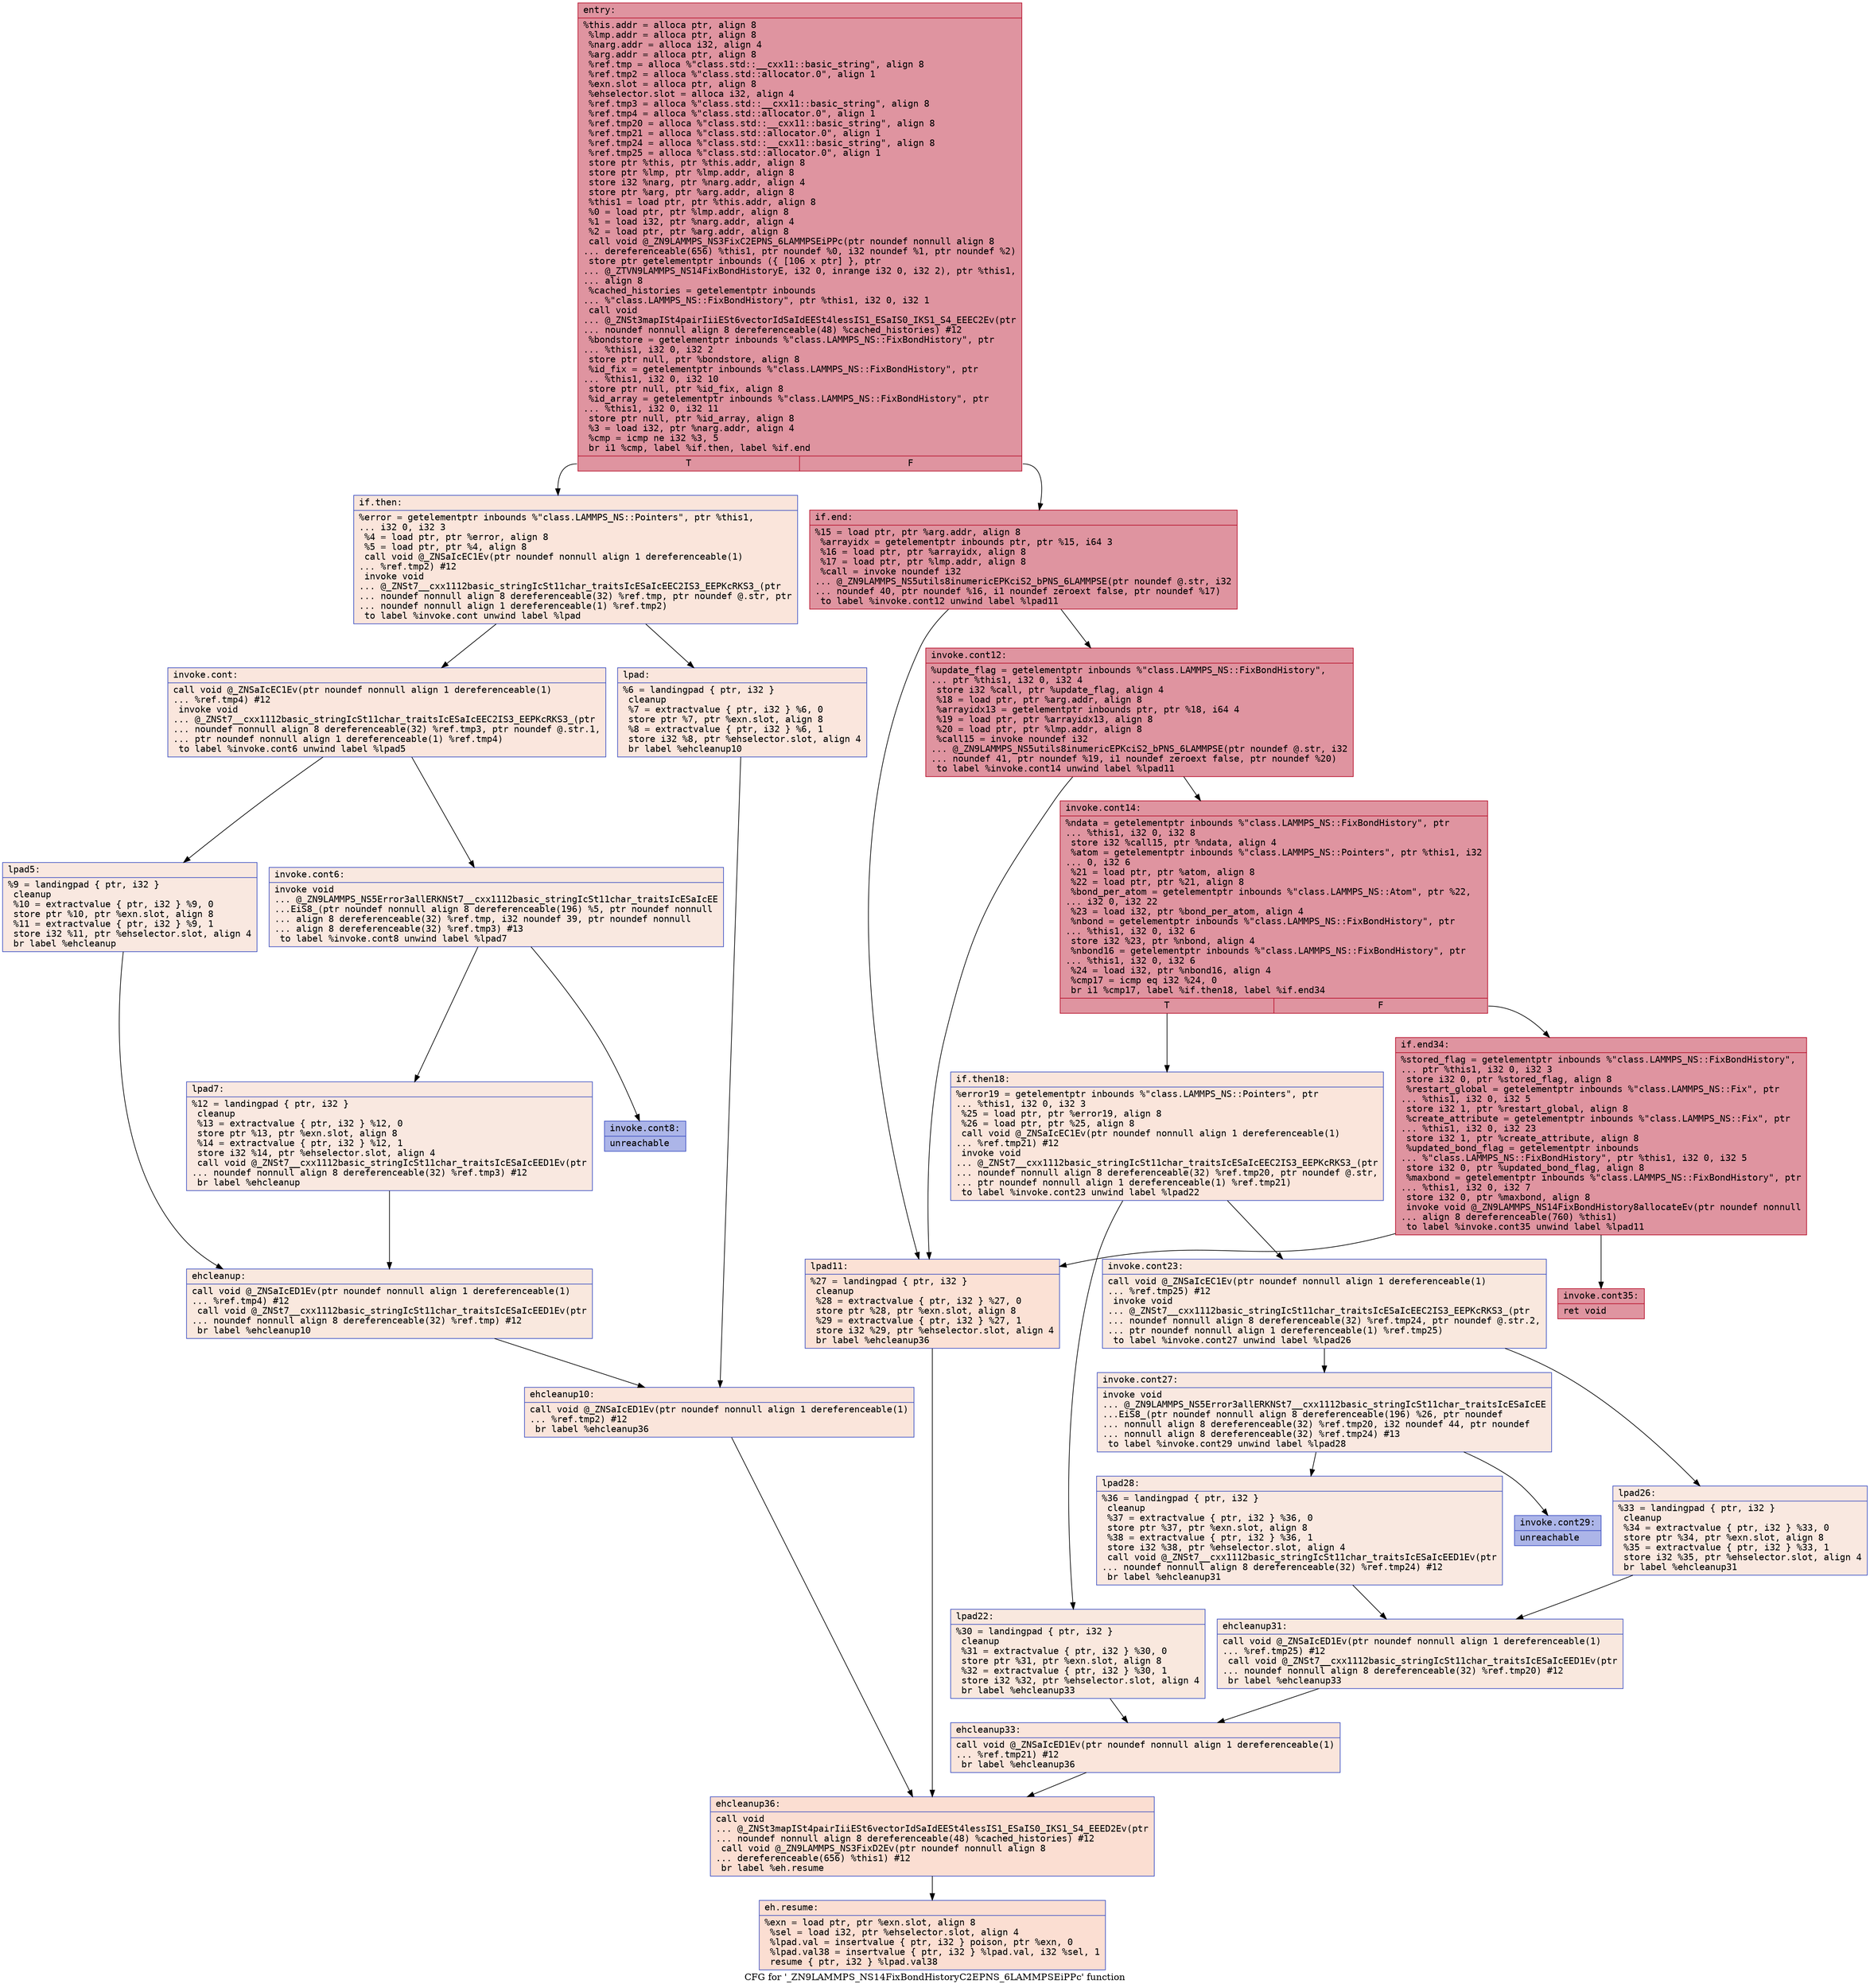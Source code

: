 digraph "CFG for '_ZN9LAMMPS_NS14FixBondHistoryC2EPNS_6LAMMPSEiPPc' function" {
	label="CFG for '_ZN9LAMMPS_NS14FixBondHistoryC2EPNS_6LAMMPSEiPPc' function";

	Node0x55e722c8c720 [shape=record,color="#b70d28ff", style=filled, fillcolor="#b70d2870" fontname="Courier",label="{entry:\l|  %this.addr = alloca ptr, align 8\l  %lmp.addr = alloca ptr, align 8\l  %narg.addr = alloca i32, align 4\l  %arg.addr = alloca ptr, align 8\l  %ref.tmp = alloca %\"class.std::__cxx11::basic_string\", align 8\l  %ref.tmp2 = alloca %\"class.std::allocator.0\", align 1\l  %exn.slot = alloca ptr, align 8\l  %ehselector.slot = alloca i32, align 4\l  %ref.tmp3 = alloca %\"class.std::__cxx11::basic_string\", align 8\l  %ref.tmp4 = alloca %\"class.std::allocator.0\", align 1\l  %ref.tmp20 = alloca %\"class.std::__cxx11::basic_string\", align 8\l  %ref.tmp21 = alloca %\"class.std::allocator.0\", align 1\l  %ref.tmp24 = alloca %\"class.std::__cxx11::basic_string\", align 8\l  %ref.tmp25 = alloca %\"class.std::allocator.0\", align 1\l  store ptr %this, ptr %this.addr, align 8\l  store ptr %lmp, ptr %lmp.addr, align 8\l  store i32 %narg, ptr %narg.addr, align 4\l  store ptr %arg, ptr %arg.addr, align 8\l  %this1 = load ptr, ptr %this.addr, align 8\l  %0 = load ptr, ptr %lmp.addr, align 8\l  %1 = load i32, ptr %narg.addr, align 4\l  %2 = load ptr, ptr %arg.addr, align 8\l  call void @_ZN9LAMMPS_NS3FixC2EPNS_6LAMMPSEiPPc(ptr noundef nonnull align 8\l... dereferenceable(656) %this1, ptr noundef %0, i32 noundef %1, ptr noundef %2)\l  store ptr getelementptr inbounds (\{ [106 x ptr] \}, ptr\l... @_ZTVN9LAMMPS_NS14FixBondHistoryE, i32 0, inrange i32 0, i32 2), ptr %this1,\l... align 8\l  %cached_histories = getelementptr inbounds\l... %\"class.LAMMPS_NS::FixBondHistory\", ptr %this1, i32 0, i32 1\l  call void\l... @_ZNSt3mapISt4pairIiiESt6vectorIdSaIdEESt4lessIS1_ESaIS0_IKS1_S4_EEEC2Ev(ptr\l... noundef nonnull align 8 dereferenceable(48) %cached_histories) #12\l  %bondstore = getelementptr inbounds %\"class.LAMMPS_NS::FixBondHistory\", ptr\l... %this1, i32 0, i32 2\l  store ptr null, ptr %bondstore, align 8\l  %id_fix = getelementptr inbounds %\"class.LAMMPS_NS::FixBondHistory\", ptr\l... %this1, i32 0, i32 10\l  store ptr null, ptr %id_fix, align 8\l  %id_array = getelementptr inbounds %\"class.LAMMPS_NS::FixBondHistory\", ptr\l... %this1, i32 0, i32 11\l  store ptr null, ptr %id_array, align 8\l  %3 = load i32, ptr %narg.addr, align 4\l  %cmp = icmp ne i32 %3, 5\l  br i1 %cmp, label %if.then, label %if.end\l|{<s0>T|<s1>F}}"];
	Node0x55e722c8c720:s0 -> Node0x55e722c8ec40[tooltip="entry -> if.then\nProbability 0.00%" ];
	Node0x55e722c8c720:s1 -> Node0x55e722c8f8f0[tooltip="entry -> if.end\nProbability 100.00%" ];
	Node0x55e722c8ec40 [shape=record,color="#3d50c3ff", style=filled, fillcolor="#f4c5ad70" fontname="Courier",label="{if.then:\l|  %error = getelementptr inbounds %\"class.LAMMPS_NS::Pointers\", ptr %this1,\l... i32 0, i32 3\l  %4 = load ptr, ptr %error, align 8\l  %5 = load ptr, ptr %4, align 8\l  call void @_ZNSaIcEC1Ev(ptr noundef nonnull align 1 dereferenceable(1)\l... %ref.tmp2) #12\l  invoke void\l... @_ZNSt7__cxx1112basic_stringIcSt11char_traitsIcESaIcEEC2IS3_EEPKcRKS3_(ptr\l... noundef nonnull align 8 dereferenceable(32) %ref.tmp, ptr noundef @.str, ptr\l... noundef nonnull align 1 dereferenceable(1) %ref.tmp2)\l          to label %invoke.cont unwind label %lpad\l}"];
	Node0x55e722c8ec40 -> Node0x55e722c8ff10[tooltip="if.then -> invoke.cont\nProbability 50.00%" ];
	Node0x55e722c8ec40 -> Node0x55e722c8fff0[tooltip="if.then -> lpad\nProbability 50.00%" ];
	Node0x55e722c8ff10 [shape=record,color="#3d50c3ff", style=filled, fillcolor="#f3c7b170" fontname="Courier",label="{invoke.cont:\l|  call void @_ZNSaIcEC1Ev(ptr noundef nonnull align 1 dereferenceable(1)\l... %ref.tmp4) #12\l  invoke void\l... @_ZNSt7__cxx1112basic_stringIcSt11char_traitsIcESaIcEEC2IS3_EEPKcRKS3_(ptr\l... noundef nonnull align 8 dereferenceable(32) %ref.tmp3, ptr noundef @.str.1,\l... ptr noundef nonnull align 1 dereferenceable(1) %ref.tmp4)\l          to label %invoke.cont6 unwind label %lpad5\l}"];
	Node0x55e722c8ff10 -> Node0x55e722c90b90[tooltip="invoke.cont -> invoke.cont6\nProbability 50.00%" ];
	Node0x55e722c8ff10 -> Node0x55e722c90be0[tooltip="invoke.cont -> lpad5\nProbability 50.00%" ];
	Node0x55e722c90b90 [shape=record,color="#3d50c3ff", style=filled, fillcolor="#f1ccb870" fontname="Courier",label="{invoke.cont6:\l|  invoke void\l... @_ZN9LAMMPS_NS5Error3allERKNSt7__cxx1112basic_stringIcSt11char_traitsIcESaIcEE\l...EiS8_(ptr noundef nonnull align 8 dereferenceable(196) %5, ptr noundef nonnull\l... align 8 dereferenceable(32) %ref.tmp, i32 noundef 39, ptr noundef nonnull\l... align 8 dereferenceable(32) %ref.tmp3) #13\l          to label %invoke.cont8 unwind label %lpad7\l}"];
	Node0x55e722c90b90 -> Node0x55e722c90b40[tooltip="invoke.cont6 -> invoke.cont8\nProbability 0.00%" ];
	Node0x55e722c90b90 -> Node0x55e722c90f60[tooltip="invoke.cont6 -> lpad7\nProbability 100.00%" ];
	Node0x55e722c90b40 [shape=record,color="#3d50c3ff", style=filled, fillcolor="#4358cb70" fontname="Courier",label="{invoke.cont8:\l|  unreachable\l}"];
	Node0x55e722c8fff0 [shape=record,color="#3d50c3ff", style=filled, fillcolor="#f3c7b170" fontname="Courier",label="{lpad:\l|  %6 = landingpad \{ ptr, i32 \}\l          cleanup\l  %7 = extractvalue \{ ptr, i32 \} %6, 0\l  store ptr %7, ptr %exn.slot, align 8\l  %8 = extractvalue \{ ptr, i32 \} %6, 1\l  store i32 %8, ptr %ehselector.slot, align 4\l  br label %ehcleanup10\l}"];
	Node0x55e722c8fff0 -> Node0x55e722c91600[tooltip="lpad -> ehcleanup10\nProbability 100.00%" ];
	Node0x55e722c90be0 [shape=record,color="#3d50c3ff", style=filled, fillcolor="#f1ccb870" fontname="Courier",label="{lpad5:\l|  %9 = landingpad \{ ptr, i32 \}\l          cleanup\l  %10 = extractvalue \{ ptr, i32 \} %9, 0\l  store ptr %10, ptr %exn.slot, align 8\l  %11 = extractvalue \{ ptr, i32 \} %9, 1\l  store i32 %11, ptr %ehselector.slot, align 4\l  br label %ehcleanup\l}"];
	Node0x55e722c90be0 -> Node0x55e722c91950[tooltip="lpad5 -> ehcleanup\nProbability 100.00%" ];
	Node0x55e722c90f60 [shape=record,color="#3d50c3ff", style=filled, fillcolor="#f1ccb870" fontname="Courier",label="{lpad7:\l|  %12 = landingpad \{ ptr, i32 \}\l          cleanup\l  %13 = extractvalue \{ ptr, i32 \} %12, 0\l  store ptr %13, ptr %exn.slot, align 8\l  %14 = extractvalue \{ ptr, i32 \} %12, 1\l  store i32 %14, ptr %ehselector.slot, align 4\l  call void @_ZNSt7__cxx1112basic_stringIcSt11char_traitsIcESaIcEED1Ev(ptr\l... noundef nonnull align 8 dereferenceable(32) %ref.tmp3) #12\l  br label %ehcleanup\l}"];
	Node0x55e722c90f60 -> Node0x55e722c91950[tooltip="lpad7 -> ehcleanup\nProbability 100.00%" ];
	Node0x55e722c91950 [shape=record,color="#3d50c3ff", style=filled, fillcolor="#f2cab570" fontname="Courier",label="{ehcleanup:\l|  call void @_ZNSaIcED1Ev(ptr noundef nonnull align 1 dereferenceable(1)\l... %ref.tmp4) #12\l  call void @_ZNSt7__cxx1112basic_stringIcSt11char_traitsIcESaIcEED1Ev(ptr\l... noundef nonnull align 8 dereferenceable(32) %ref.tmp) #12\l  br label %ehcleanup10\l}"];
	Node0x55e722c91950 -> Node0x55e722c91600[tooltip="ehcleanup -> ehcleanup10\nProbability 100.00%" ];
	Node0x55e722c91600 [shape=record,color="#3d50c3ff", style=filled, fillcolor="#f4c5ad70" fontname="Courier",label="{ehcleanup10:\l|  call void @_ZNSaIcED1Ev(ptr noundef nonnull align 1 dereferenceable(1)\l... %ref.tmp2) #12\l  br label %ehcleanup36\l}"];
	Node0x55e722c91600 -> Node0x55e722c923b0[tooltip="ehcleanup10 -> ehcleanup36\nProbability 100.00%" ];
	Node0x55e722c8f8f0 [shape=record,color="#b70d28ff", style=filled, fillcolor="#b70d2870" fontname="Courier",label="{if.end:\l|  %15 = load ptr, ptr %arg.addr, align 8\l  %arrayidx = getelementptr inbounds ptr, ptr %15, i64 3\l  %16 = load ptr, ptr %arrayidx, align 8\l  %17 = load ptr, ptr %lmp.addr, align 8\l  %call = invoke noundef i32\l... @_ZN9LAMMPS_NS5utils8inumericEPKciS2_bPNS_6LAMMPSE(ptr noundef @.str, i32\l... noundef 40, ptr noundef %16, i1 noundef zeroext false, ptr noundef %17)\l          to label %invoke.cont12 unwind label %lpad11\l}"];
	Node0x55e722c8f8f0 -> Node0x55e722c927a0[tooltip="if.end -> invoke.cont12\nProbability 100.00%" ];
	Node0x55e722c8f8f0 -> Node0x55e722c92820[tooltip="if.end -> lpad11\nProbability 0.00%" ];
	Node0x55e722c927a0 [shape=record,color="#b70d28ff", style=filled, fillcolor="#b70d2870" fontname="Courier",label="{invoke.cont12:\l|  %update_flag = getelementptr inbounds %\"class.LAMMPS_NS::FixBondHistory\",\l... ptr %this1, i32 0, i32 4\l  store i32 %call, ptr %update_flag, align 4\l  %18 = load ptr, ptr %arg.addr, align 8\l  %arrayidx13 = getelementptr inbounds ptr, ptr %18, i64 4\l  %19 = load ptr, ptr %arrayidx13, align 8\l  %20 = load ptr, ptr %lmp.addr, align 8\l  %call15 = invoke noundef i32\l... @_ZN9LAMMPS_NS5utils8inumericEPKciS2_bPNS_6LAMMPSE(ptr noundef @.str, i32\l... noundef 41, ptr noundef %19, i1 noundef zeroext false, ptr noundef %20)\l          to label %invoke.cont14 unwind label %lpad11\l}"];
	Node0x55e722c927a0 -> Node0x55e722c93010[tooltip="invoke.cont12 -> invoke.cont14\nProbability 100.00%" ];
	Node0x55e722c927a0 -> Node0x55e722c92820[tooltip="invoke.cont12 -> lpad11\nProbability 0.00%" ];
	Node0x55e722c93010 [shape=record,color="#b70d28ff", style=filled, fillcolor="#b70d2870" fontname="Courier",label="{invoke.cont14:\l|  %ndata = getelementptr inbounds %\"class.LAMMPS_NS::FixBondHistory\", ptr\l... %this1, i32 0, i32 8\l  store i32 %call15, ptr %ndata, align 4\l  %atom = getelementptr inbounds %\"class.LAMMPS_NS::Pointers\", ptr %this1, i32\l... 0, i32 6\l  %21 = load ptr, ptr %atom, align 8\l  %22 = load ptr, ptr %21, align 8\l  %bond_per_atom = getelementptr inbounds %\"class.LAMMPS_NS::Atom\", ptr %22,\l... i32 0, i32 22\l  %23 = load i32, ptr %bond_per_atom, align 4\l  %nbond = getelementptr inbounds %\"class.LAMMPS_NS::FixBondHistory\", ptr\l... %this1, i32 0, i32 6\l  store i32 %23, ptr %nbond, align 4\l  %nbond16 = getelementptr inbounds %\"class.LAMMPS_NS::FixBondHistory\", ptr\l... %this1, i32 0, i32 6\l  %24 = load i32, ptr %nbond16, align 4\l  %cmp17 = icmp eq i32 %24, 0\l  br i1 %cmp17, label %if.then18, label %if.end34\l|{<s0>T|<s1>F}}"];
	Node0x55e722c93010:s0 -> Node0x55e722c94190[tooltip="invoke.cont14 -> if.then18\nProbability 0.00%" ];
	Node0x55e722c93010:s1 -> Node0x55e722c94210[tooltip="invoke.cont14 -> if.end34\nProbability 100.00%" ];
	Node0x55e722c94190 [shape=record,color="#3d50c3ff", style=filled, fillcolor="#f4c5ad70" fontname="Courier",label="{if.then18:\l|  %error19 = getelementptr inbounds %\"class.LAMMPS_NS::Pointers\", ptr\l... %this1, i32 0, i32 3\l  %25 = load ptr, ptr %error19, align 8\l  %26 = load ptr, ptr %25, align 8\l  call void @_ZNSaIcEC1Ev(ptr noundef nonnull align 1 dereferenceable(1)\l... %ref.tmp21) #12\l  invoke void\l... @_ZNSt7__cxx1112basic_stringIcSt11char_traitsIcESaIcEEC2IS3_EEPKcRKS3_(ptr\l... noundef nonnull align 8 dereferenceable(32) %ref.tmp20, ptr noundef @.str,\l... ptr noundef nonnull align 1 dereferenceable(1) %ref.tmp21)\l          to label %invoke.cont23 unwind label %lpad22\l}"];
	Node0x55e722c94190 -> Node0x55e722c94700[tooltip="if.then18 -> invoke.cont23\nProbability 50.00%" ];
	Node0x55e722c94190 -> Node0x55e722c94780[tooltip="if.then18 -> lpad22\nProbability 50.00%" ];
	Node0x55e722c94700 [shape=record,color="#3d50c3ff", style=filled, fillcolor="#f2cab570" fontname="Courier",label="{invoke.cont23:\l|  call void @_ZNSaIcEC1Ev(ptr noundef nonnull align 1 dereferenceable(1)\l... %ref.tmp25) #12\l  invoke void\l... @_ZNSt7__cxx1112basic_stringIcSt11char_traitsIcESaIcEEC2IS3_EEPKcRKS3_(ptr\l... noundef nonnull align 8 dereferenceable(32) %ref.tmp24, ptr noundef @.str.2,\l... ptr noundef nonnull align 1 dereferenceable(1) %ref.tmp25)\l          to label %invoke.cont27 unwind label %lpad26\l}"];
	Node0x55e722c94700 -> Node0x55e722c94b00[tooltip="invoke.cont23 -> invoke.cont27\nProbability 50.00%" ];
	Node0x55e722c94700 -> Node0x55e722c94b50[tooltip="invoke.cont23 -> lpad26\nProbability 50.00%" ];
	Node0x55e722c94b00 [shape=record,color="#3d50c3ff", style=filled, fillcolor="#f1ccb870" fontname="Courier",label="{invoke.cont27:\l|  invoke void\l... @_ZN9LAMMPS_NS5Error3allERKNSt7__cxx1112basic_stringIcSt11char_traitsIcESaIcEE\l...EiS8_(ptr noundef nonnull align 8 dereferenceable(196) %26, ptr noundef\l... nonnull align 8 dereferenceable(32) %ref.tmp20, i32 noundef 44, ptr noundef\l... nonnull align 8 dereferenceable(32) %ref.tmp24) #13\l          to label %invoke.cont29 unwind label %lpad28\l}"];
	Node0x55e722c94b00 -> Node0x55e722c94ab0[tooltip="invoke.cont27 -> invoke.cont29\nProbability 0.00%" ];
	Node0x55e722c94b00 -> Node0x55e722c94e70[tooltip="invoke.cont27 -> lpad28\nProbability 100.00%" ];
	Node0x55e722c94ab0 [shape=record,color="#3d50c3ff", style=filled, fillcolor="#4358cb70" fontname="Courier",label="{invoke.cont29:\l|  unreachable\l}"];
	Node0x55e722c92820 [shape=record,color="#3d50c3ff", style=filled, fillcolor="#f7bca170" fontname="Courier",label="{lpad11:\l|  %27 = landingpad \{ ptr, i32 \}\l          cleanup\l  %28 = extractvalue \{ ptr, i32 \} %27, 0\l  store ptr %28, ptr %exn.slot, align 8\l  %29 = extractvalue \{ ptr, i32 \} %27, 1\l  store i32 %29, ptr %ehselector.slot, align 4\l  br label %ehcleanup36\l}"];
	Node0x55e722c92820 -> Node0x55e722c923b0[tooltip="lpad11 -> ehcleanup36\nProbability 100.00%" ];
	Node0x55e722c94780 [shape=record,color="#3d50c3ff", style=filled, fillcolor="#f2cab570" fontname="Courier",label="{lpad22:\l|  %30 = landingpad \{ ptr, i32 \}\l          cleanup\l  %31 = extractvalue \{ ptr, i32 \} %30, 0\l  store ptr %31, ptr %exn.slot, align 8\l  %32 = extractvalue \{ ptr, i32 \} %30, 1\l  store i32 %32, ptr %ehselector.slot, align 4\l  br label %ehcleanup33\l}"];
	Node0x55e722c94780 -> Node0x55e722c95700[tooltip="lpad22 -> ehcleanup33\nProbability 100.00%" ];
	Node0x55e722c94b50 [shape=record,color="#3d50c3ff", style=filled, fillcolor="#f1ccb870" fontname="Courier",label="{lpad26:\l|  %33 = landingpad \{ ptr, i32 \}\l          cleanup\l  %34 = extractvalue \{ ptr, i32 \} %33, 0\l  store ptr %34, ptr %exn.slot, align 8\l  %35 = extractvalue \{ ptr, i32 \} %33, 1\l  store i32 %35, ptr %ehselector.slot, align 4\l  br label %ehcleanup31\l}"];
	Node0x55e722c94b50 -> Node0x55e722c95a70[tooltip="lpad26 -> ehcleanup31\nProbability 100.00%" ];
	Node0x55e722c94e70 [shape=record,color="#3d50c3ff", style=filled, fillcolor="#f1ccb870" fontname="Courier",label="{lpad28:\l|  %36 = landingpad \{ ptr, i32 \}\l          cleanup\l  %37 = extractvalue \{ ptr, i32 \} %36, 0\l  store ptr %37, ptr %exn.slot, align 8\l  %38 = extractvalue \{ ptr, i32 \} %36, 1\l  store i32 %38, ptr %ehselector.slot, align 4\l  call void @_ZNSt7__cxx1112basic_stringIcSt11char_traitsIcESaIcEED1Ev(ptr\l... noundef nonnull align 8 dereferenceable(32) %ref.tmp24) #12\l  br label %ehcleanup31\l}"];
	Node0x55e722c94e70 -> Node0x55e722c95a70[tooltip="lpad28 -> ehcleanup31\nProbability 100.00%" ];
	Node0x55e722c95a70 [shape=record,color="#3d50c3ff", style=filled, fillcolor="#f2cab570" fontname="Courier",label="{ehcleanup31:\l|  call void @_ZNSaIcED1Ev(ptr noundef nonnull align 1 dereferenceable(1)\l... %ref.tmp25) #12\l  call void @_ZNSt7__cxx1112basic_stringIcSt11char_traitsIcESaIcEED1Ev(ptr\l... noundef nonnull align 8 dereferenceable(32) %ref.tmp20) #12\l  br label %ehcleanup33\l}"];
	Node0x55e722c95a70 -> Node0x55e722c95700[tooltip="ehcleanup31 -> ehcleanup33\nProbability 100.00%" ];
	Node0x55e722c95700 [shape=record,color="#3d50c3ff", style=filled, fillcolor="#f4c5ad70" fontname="Courier",label="{ehcleanup33:\l|  call void @_ZNSaIcED1Ev(ptr noundef nonnull align 1 dereferenceable(1)\l... %ref.tmp21) #12\l  br label %ehcleanup36\l}"];
	Node0x55e722c95700 -> Node0x55e722c923b0[tooltip="ehcleanup33 -> ehcleanup36\nProbability 100.00%" ];
	Node0x55e722c94210 [shape=record,color="#b70d28ff", style=filled, fillcolor="#b70d2870" fontname="Courier",label="{if.end34:\l|  %stored_flag = getelementptr inbounds %\"class.LAMMPS_NS::FixBondHistory\",\l... ptr %this1, i32 0, i32 3\l  store i32 0, ptr %stored_flag, align 8\l  %restart_global = getelementptr inbounds %\"class.LAMMPS_NS::Fix\", ptr\l... %this1, i32 0, i32 5\l  store i32 1, ptr %restart_global, align 8\l  %create_attribute = getelementptr inbounds %\"class.LAMMPS_NS::Fix\", ptr\l... %this1, i32 0, i32 23\l  store i32 1, ptr %create_attribute, align 8\l  %updated_bond_flag = getelementptr inbounds\l... %\"class.LAMMPS_NS::FixBondHistory\", ptr %this1, i32 0, i32 5\l  store i32 0, ptr %updated_bond_flag, align 8\l  %maxbond = getelementptr inbounds %\"class.LAMMPS_NS::FixBondHistory\", ptr\l... %this1, i32 0, i32 7\l  store i32 0, ptr %maxbond, align 8\l  invoke void @_ZN9LAMMPS_NS14FixBondHistory8allocateEv(ptr noundef nonnull\l... align 8 dereferenceable(760) %this1)\l          to label %invoke.cont35 unwind label %lpad11\l}"];
	Node0x55e722c94210 -> Node0x55e722c96bc0[tooltip="if.end34 -> invoke.cont35\nProbability 100.00%" ];
	Node0x55e722c94210 -> Node0x55e722c92820[tooltip="if.end34 -> lpad11\nProbability 0.00%" ];
	Node0x55e722c96bc0 [shape=record,color="#b70d28ff", style=filled, fillcolor="#b70d2870" fontname="Courier",label="{invoke.cont35:\l|  ret void\l}"];
	Node0x55e722c923b0 [shape=record,color="#3d50c3ff", style=filled, fillcolor="#f7b59970" fontname="Courier",label="{ehcleanup36:\l|  call void\l... @_ZNSt3mapISt4pairIiiESt6vectorIdSaIdEESt4lessIS1_ESaIS0_IKS1_S4_EEED2Ev(ptr\l... noundef nonnull align 8 dereferenceable(48) %cached_histories) #12\l  call void @_ZN9LAMMPS_NS3FixD2Ev(ptr noundef nonnull align 8\l... dereferenceable(656) %this1) #12\l  br label %eh.resume\l}"];
	Node0x55e722c923b0 -> Node0x55e722c97110[tooltip="ehcleanup36 -> eh.resume\nProbability 100.00%" ];
	Node0x55e722c97110 [shape=record,color="#3d50c3ff", style=filled, fillcolor="#f7b59970" fontname="Courier",label="{eh.resume:\l|  %exn = load ptr, ptr %exn.slot, align 8\l  %sel = load i32, ptr %ehselector.slot, align 4\l  %lpad.val = insertvalue \{ ptr, i32 \} poison, ptr %exn, 0\l  %lpad.val38 = insertvalue \{ ptr, i32 \} %lpad.val, i32 %sel, 1\l  resume \{ ptr, i32 \} %lpad.val38\l}"];
}
